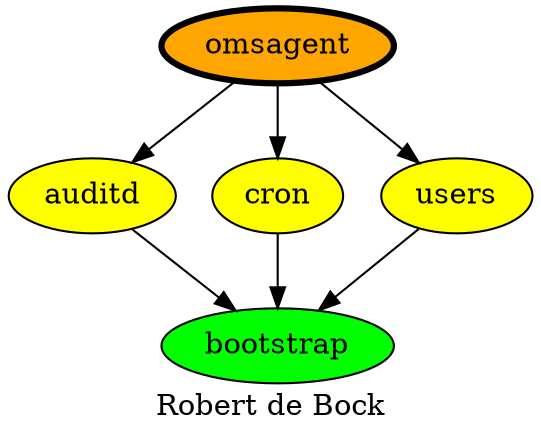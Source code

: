 digraph PhiloDilemma {
  label = "Robert de Bock" ;
  overlap=false
  {
    bootstrap [fillcolor=green style=filled]
    auditd [fillcolor=yellow style=filled]
    cron [fillcolor=yellow style=filled]
    users [fillcolor=yellow style=filled]
    omsagent [fillcolor=orange style=filled penwidth=3]
  }
  omsagent -> {auditd cron users}
  {auditd cron users} -> bootstrap
}
